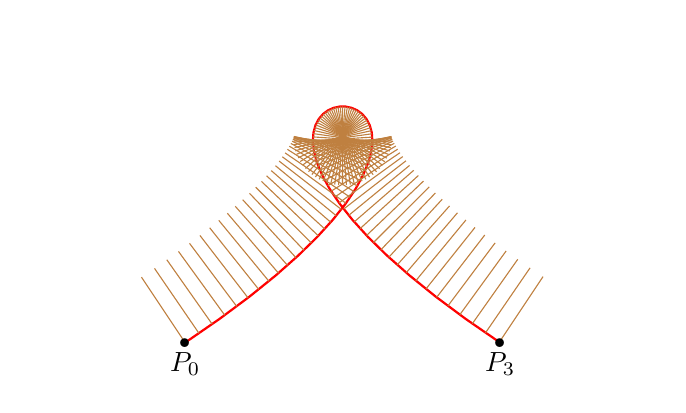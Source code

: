 ﻿\begin{tikzpicture}[scale=2]
\tikzset{
line/.style = {
 very thick
},
vector/.style = {
thick,-latex
},
dot/.style = {
insert path={
  node[scale=3]{.}
}
}
}
% coordinates
\def\xa{1}
\def\ya{0}
\def\xb{4}
\def\yb{2}
\def\xc{0}
\def\yc{2}
\def\xd{3}
\def\yd{0}

% la courbe
\path
  (\xa,\ya) coordinate (P0)
  (\xb,\yb) coordinate (P1)
  (	\xc,\yc)  coordinate (P2)
  (\xd,\yd) coordinate (P3)
;
\draw[gray, line]
%  (P0)  -- (P1) -- (P2) -- (P3)
;
\draw[gray, line]
%  (P0)  .. controls (P1) and (P2) .. (P3)
;

% Bezier curve by its parameterization!
\draw [red, thick,  domain=0:1, variable=\t, samples=40] 
 plot ( {(1-\t)^3*\xa+3*(1-\t)^2*\t*\xb+3*(1-\t)*\t^2*\xc+\t^3*\xd}  , {(1-\t)^3*\ya+3*(1-\t)^2*\t*\yb+3*(1-\t)*\t^2*\yc+\t^3*\yd} );

\foreach \t in {0,0.01,...,1}{
    %\pgfmathsetmacro{\t}{0.3}  % paramter t in [0,1]
    \pgfmathsetmacro{\xP}{ (1-\t)^3*\xa+3*(1-\t)^2*\t*\xb+3*(1-\t)*\t^2*\xc+\t^3*\xd }
    \pgfmathsetmacro{\yP}{ (1-\t)^3*\ya+3*(1-\t)^2*\t*\yb+3*(1-\t)*\t^2*\yc+\t^3*\yd }
    \pgfmathsetmacro{\vxP}{  3*(1-\t)^2*(\xb-\xa) + 6*(1-\t)*\t*(\xc-\xb) + 3*\t^2*(\xd-\xc) }
    \pgfmathsetmacro{\vyP}{  3*(1-\t)^2*(\yb-\ya) + 6*(1-\t)*\t*(\yc-\yb) + 3*\t^2*(\yd-\yc)  }
    
    \path
      (\xP,\yP) coordinate (P)
    ;
    \path
 %     (P) [blue, dot] node[below right] {}
    ;
    
    % tangent vector
    %\draw[vector, ultra thick, green!70!black]
     % (\xP,\yP) -- ++ ($0.2*(\vxP,\vyP)$) node[above]{$\vec{v_P} = \gamma'(t)$}
    %;
    % normal vector
  \pgfmathsetmacro{\vxnP}{ \vxP/sqrt(\vxP*\vxP+\vyP*\vyP) }
  \pgfmathsetmacro{\vynP}{ \vyP/sqrt(\vxP*\vxP+\vyP*\vyP) }
 
    
    \draw[thin, brown]
      (\xP,\yP) -- ++ ($0.5*(-\vynP,\vxnP)$)
    ;
}


\path
  (P0) [dot] node[below]{$P_0$}
%  (P1) [dot] node[above]{}
%  (P2) [dot] node[above]{}
  (P3) [dot] node[below]{$P_3$}
%  (P) [blue, dot] node[below right] {$P=\gamma(t)$}
;

\end{tikzpicture}